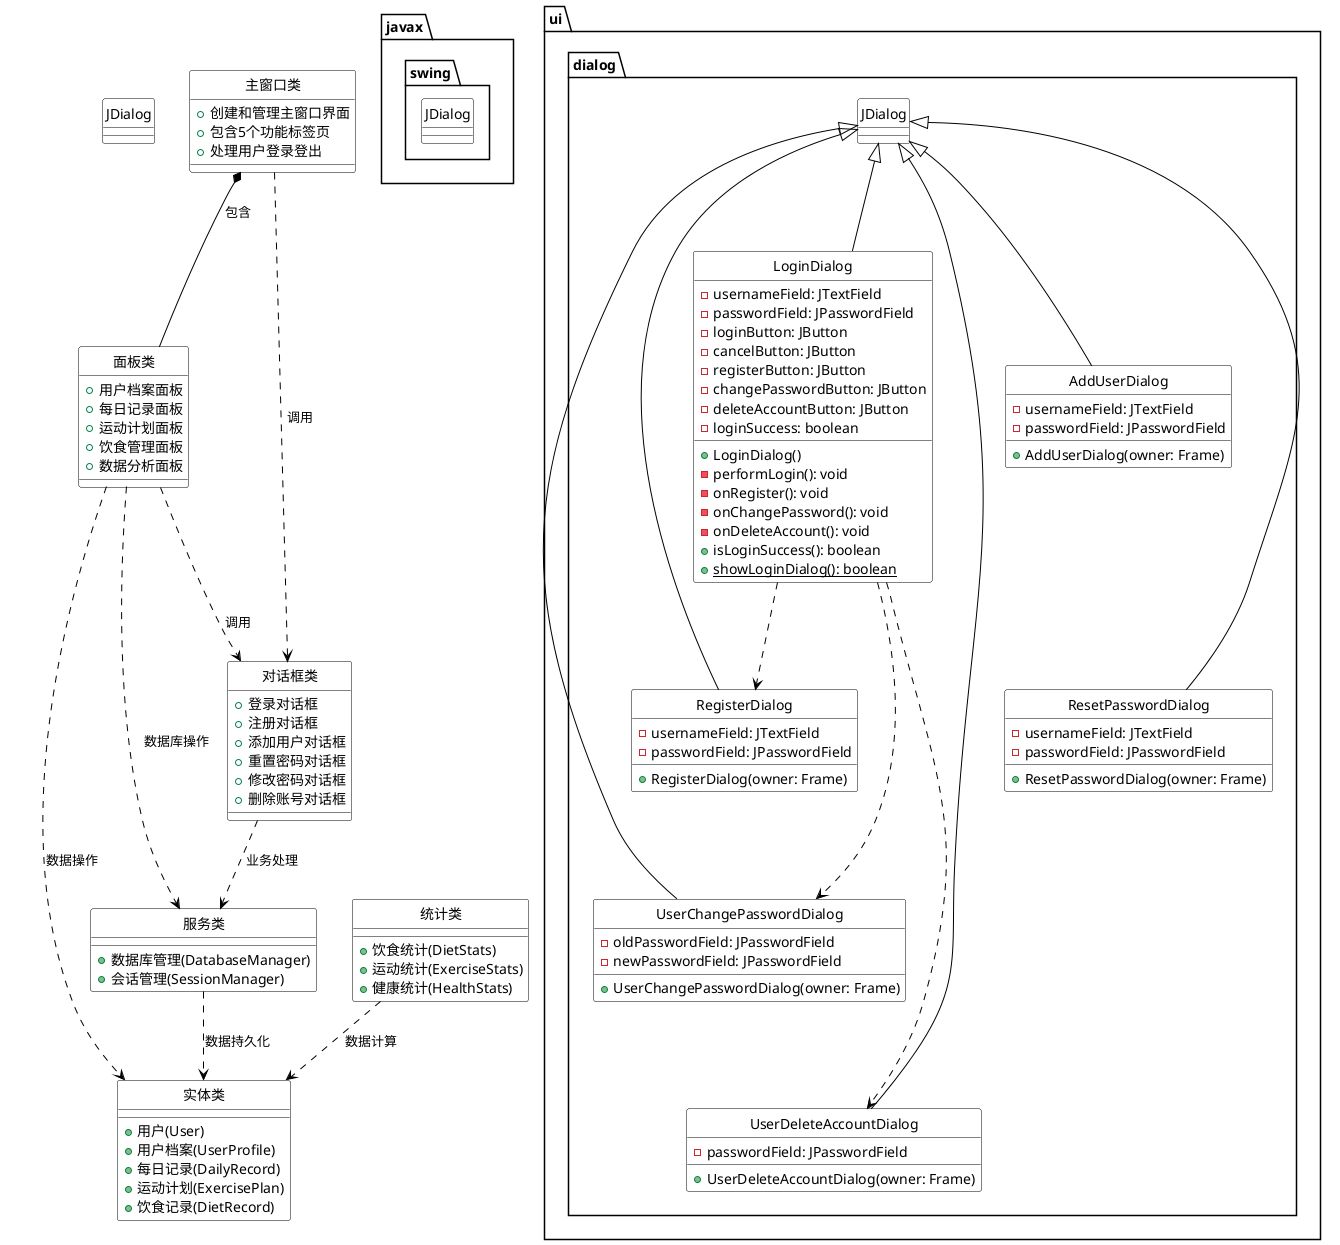 @startuml

' 使用默认的手绘风格
skinparam style strictuml
' 使用更现代的字体
skinparam defaultFontName Microsoft YaHei
' 设置背景色为白色
skinparam backgroundColor white
' 设置类图样式
skinparam class {
    BackgroundColor white
    ArrowColor black
    BorderColor black
}

' 定义包外的基类
class JDialog

' 定义类
class "主窗口类" {
  +创建和管理主窗口界面
  +包含5个功能标签页
  +处理用户登录登出
}

class "面板类" {
  +用户档案面板
  +每日记录面板
  +运动计划面板
  +饮食管理面板
  +数据分析面板
}

class "对话框类" {
  +登录对话框
  +注册对话框
  +添加用户对话框
  +重置密码对话框
  +修改密码对话框
  +删除账号对话框
}

class "服务类" {
  +数据库管理(DatabaseManager)
  +会话管理(SessionManager)
}

class "统计类" {
  +饮食统计(DietStats)
  +运动统计(ExerciseStats)
  +健康统计(HealthStats)
}

class "实体类" {
  +用户(User)
  +用户档案(UserProfile)
  +每日记录(DailyRecord)
  +运动计划(ExercisePlan)
  +饮食记录(DietRecord)
}

' 定义关系
主窗口类 *-- 面板类 : 包含
主窗口类 ..> 对话框类 : 调用
'对话框类 ..> 主窗口类 : 调用
面板类 ..> 对话框类 : 调用
面板类 ..> 实体类 : 数据操作
面板类 ..> 服务类 : 数据库操作
对话框类 ..> 服务类 : 业务处理
服务类 ..> 实体类 : 数据持久化
统计类 ..> 实体类 : 数据计算

package "javax.swing" {
    class JDialog
}

package "ui.dialog" {
    ' 使用布局指令控制位置
    together {
        ' 把LoginDialog放在中心位置
        class LoginDialog extends JDialog {
            - usernameField: JTextField
            - passwordField: JPasswordField
            - loginButton: JButton
            - cancelButton: JButton
            - registerButton: JButton
            - changePasswordButton: JButton
            - deleteAccountButton: JButton
            - loginSuccess: boolean
            + LoginDialog()
            - performLogin(): void
            - onRegister(): void
            - onChangePassword(): void
            - onDeleteAccount(): void
            + isLoginSuccess(): boolean
            + {static} showLoginDialog(): boolean
        }

        ' 把被LoginDialog依赖的对话框放在右侧
        class RegisterDialog extends JDialog {
            - usernameField: JTextField
            - passwordField: JPasswordField
            + RegisterDialog(owner: Frame)
        }

        class UserChangePasswordDialog extends JDialog {
            - oldPasswordField: JPasswordField
            - newPasswordField: JPasswordField
            + UserChangePasswordDialog(owner: Frame)
        }

        class UserDeleteAccountDialog extends JDialog {
            - passwordField: JPasswordField
            + UserDeleteAccountDialog(owner: Frame)
        }
    }

    ' 把不相关的对话框放在另一侧
    together {
        class AddUserDialog extends JDialog {
            - usernameField: JTextField
            - passwordField: JPasswordField
            + AddUserDialog(owner: Frame)
        }

        class ResetPasswordDialog extends JDialog {
            - usernameField: JTextField
            - passwordField: JPasswordField
            + ResetPasswordDialog(owner: Frame)
        }
    }

    ' 定义依赖关系
    LoginDialog ..> RegisterDialog
    LoginDialog ..> UserChangePasswordDialog
    LoginDialog ..> UserDeleteAccountDialog
}

' 布局优化
RegisterDialog -[hidden]-> UserChangePasswordDialog
UserChangePasswordDialog -[hidden]-> UserDeleteAccountDialog
AddUserDialog -[hidden]-> ResetPasswordDialog

@enduml